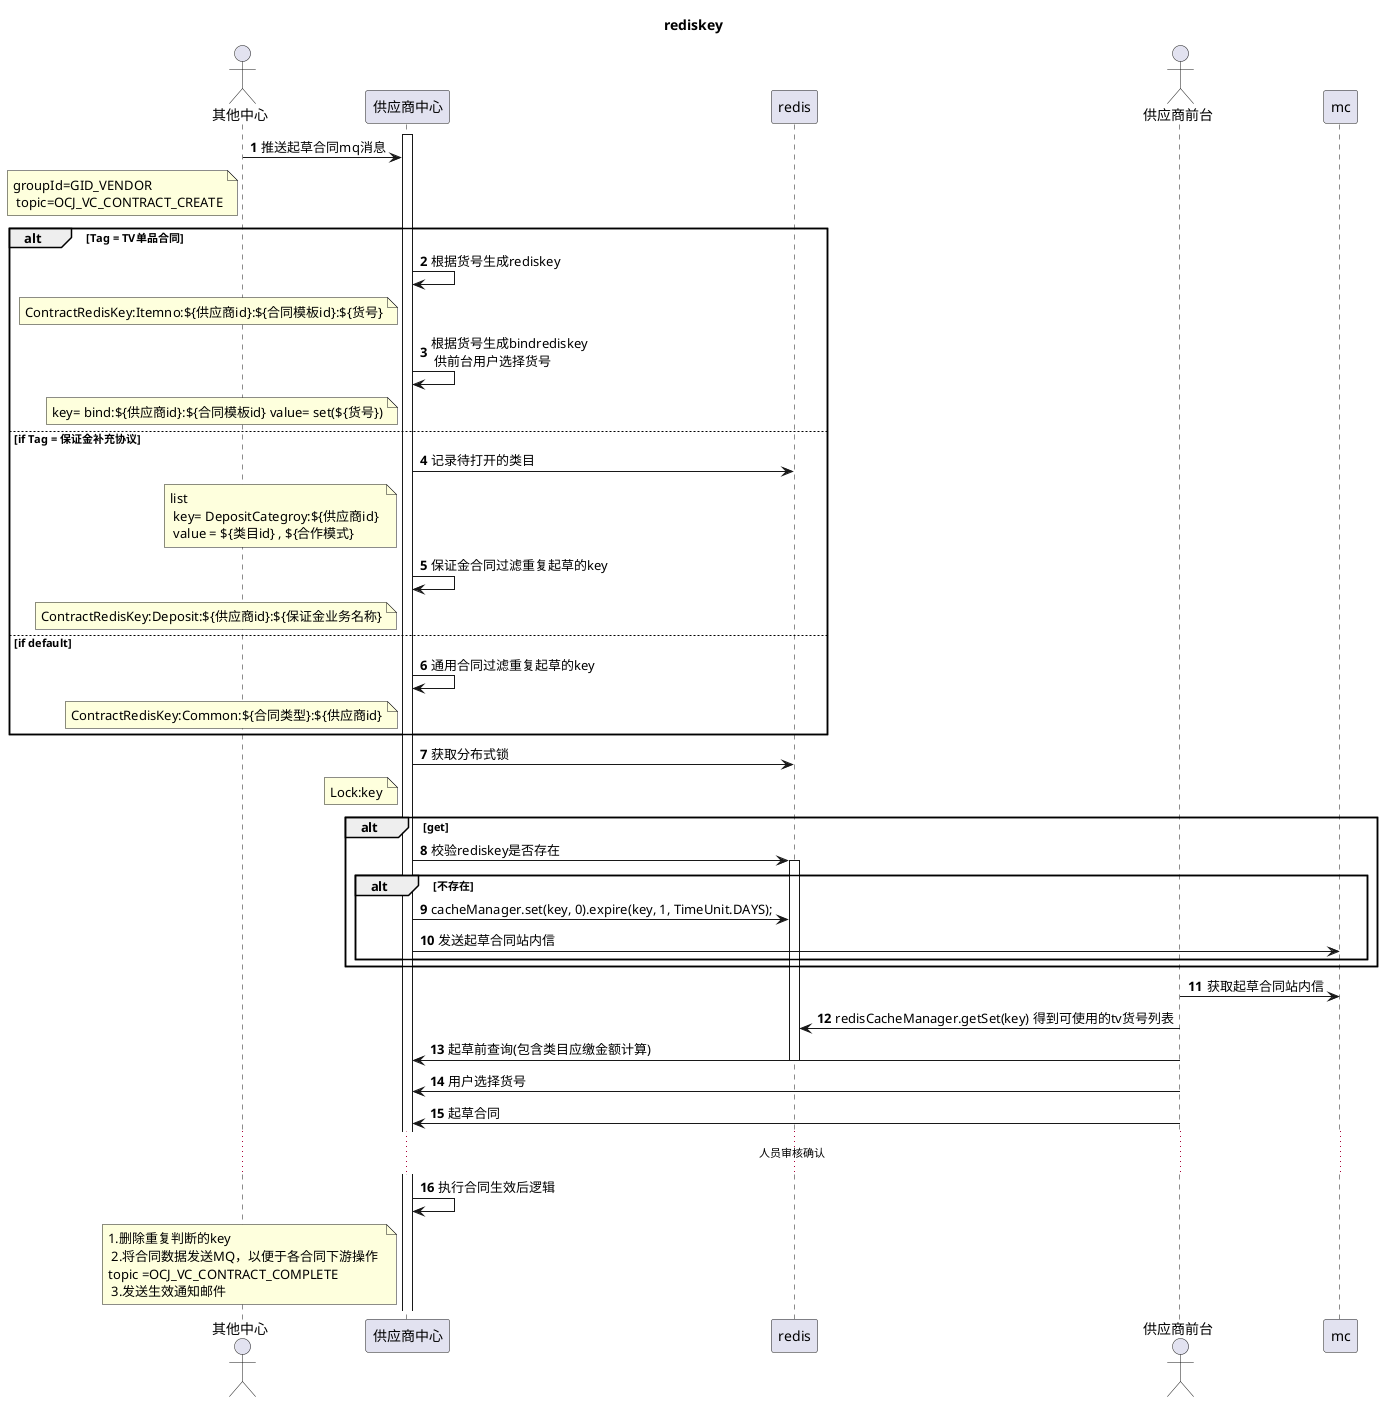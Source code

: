 @startuml
title rediskey

autonumber
actor "其他中心" as oc
participant "供应商中心" as vc
participant "redis" as redis
actor "供应商前台" as vuser

activate vc
oc -> vc : 推送起草合同mq消息
note left of oc: groupId=GID_VENDOR \n topic=OCJ_VC_CONTRACT_CREATE
alt Tag = TV单品合同
vc -> vc : 根据货号生成rediskey
note left of vc: ContractRedisKey:Itemno:${供应商id}:${合同模板id}:${货号}
vc -> vc : 根据货号生成bindrediskey \n 供前台用户选择货号
note left of vc: key= bind:${供应商id}:${合同模板id} value= set(${货号})
else if Tag = 保证金补充协议
vc -> redis : 记录待打开的类目
note left of vc: list \n key= DepositCategroy:${供应商id} \n value = ${类目id} , ${合作模式}
vc -> vc : 保证金合同过滤重复起草的key
note left of vc: ContractRedisKey:Deposit:${供应商id}:${保证金业务名称}
else if default
vc -> vc : 通用合同过滤重复起草的key
note left of vc: ContractRedisKey:Common:${合同类型}:${供应商id}
end
vc -> redis : 获取分布式锁
note left of vc: Lock:key
alt get
vc -> redis : 校验rediskey是否存在
alt 不存在
activate redis
vc -> redis : cacheManager.set(key, 0).expire(key, 1, TimeUnit.DAYS);

vc -> mc: 发送起草合同站内信
end
end
vuser -> mc :获取起草合同站内信
vuser -> redis : redisCacheManager.getSet(key) 得到可使用的tv货号列表
vuser -> vc: 起草前查询(包含类目应缴金额计算)
deactivate redis
vuser -> vc : 用户选择货号
vuser -> vc : 起草合同

...人员审核确认...

vc -> vc : 执行合同生效后逻辑
note left of vc: 1.删除重复判断的key \n 2.将合同数据发送MQ，以便于各合同下游操作 \ntopic =OCJ_VC_CONTRACT_COMPLETE\n 3.发送生效通知邮件


@enduml